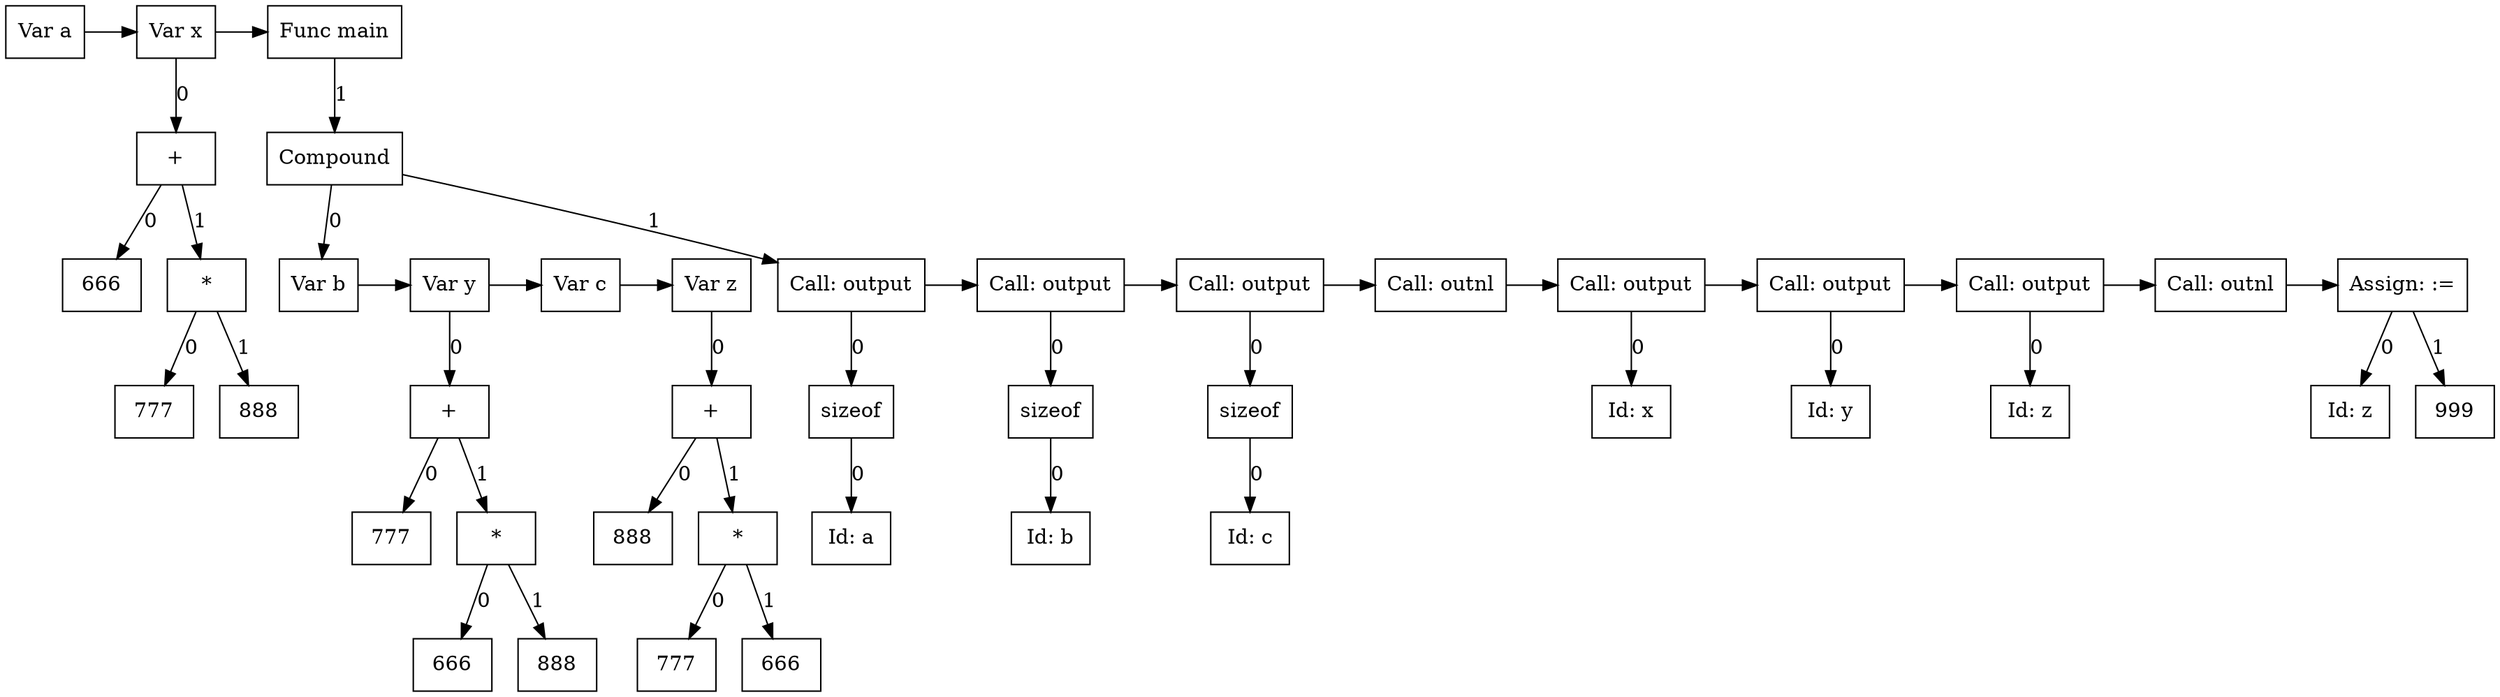 digraph G {
node0 [label="Var a"; shape=box];
subgraph SibNames_0 {
rankdir="LR"; rank="same";
node0 [label="Var a"; shape=box];
node1 [label="Var x"; shape=box];
node42 [label="Func main"; shape=box];
}

subgraph SibPtrs_0 {
rankdir="LR";
node0 -> node1;
node1 -> node42;
}

subgraph childNames_1 {
rankdir="LR"; rank="same"; ordering=out
node6 [label="+"; shape=box];
}

subgraph childPtrs_1 {
rankdir="TB";
node1 -> node6 [label="0"];
}

subgraph childNames_6 {
rankdir="LR"; rank="same"; ordering=out
node2 [label="666"; shape=box];
node5 [label="*"; shape=box];
}

subgraph childPtrs_6 {
rankdir="TB";
node6 -> node2 [label="0"];
node6 -> node5 [label="1"];
}

subgraph childNames_5 {
rankdir="LR"; rank="same"; ordering=out
node3 [label="777"; shape=box];
node4 [label="888"; shape=box];
}

subgraph childPtrs_5 {
rankdir="TB";
node5 -> node3 [label="0"];
node5 -> node4 [label="1"];
}

subgraph childNames_42 {
rankdir="LR"; rank="same"; ordering=out
node41 [label="Compound"; shape=box];
}

subgraph childPtrs_42 {
rankdir="TB";
node42 -> node41 [label="1"];
}

subgraph childNames_41 {
rankdir="LR"; rank="same"; ordering=out
node7 [label="Var b"; shape=box];
node23 [label="Call: output"; shape=box];
}

subgraph childPtrs_41 {
rankdir="TB";
node41 -> node7 [label="0"];
node41 -> node23 [label="1"];
}

subgraph SibNames_7 {
rankdir="LR"; rank="same";
node7 [label="Var b"; shape=box];
node8 [label="Var y"; shape=box];
node14 [label="Var c"; shape=box];
node15 [label="Var z"; shape=box];
}

subgraph SibPtrs_7 {
rankdir="LR";
node7 -> node8;
node8 -> node14;
node14 -> node15;
}

subgraph childNames_8 {
rankdir="LR"; rank="same"; ordering=out
node13 [label="+"; shape=box];
}

subgraph childPtrs_8 {
rankdir="TB";
node8 -> node13 [label="0"];
}

subgraph childNames_13 {
rankdir="LR"; rank="same"; ordering=out
node9 [label="777"; shape=box];
node12 [label="*"; shape=box];
}

subgraph childPtrs_13 {
rankdir="TB";
node13 -> node9 [label="0"];
node13 -> node12 [label="1"];
}

subgraph childNames_12 {
rankdir="LR"; rank="same"; ordering=out
node10 [label="666"; shape=box];
node11 [label="888"; shape=box];
}

subgraph childPtrs_12 {
rankdir="TB";
node12 -> node10 [label="0"];
node12 -> node11 [label="1"];
}

subgraph childNames_15 {
rankdir="LR"; rank="same"; ordering=out
node20 [label="+"; shape=box];
}

subgraph childPtrs_15 {
rankdir="TB";
node15 -> node20 [label="0"];
}

subgraph childNames_20 {
rankdir="LR"; rank="same"; ordering=out
node16 [label="888"; shape=box];
node19 [label="*"; shape=box];
}

subgraph childPtrs_20 {
rankdir="TB";
node20 -> node16 [label="0"];
node20 -> node19 [label="1"];
}

subgraph childNames_19 {
rankdir="LR"; rank="same"; ordering=out
node17 [label="777"; shape=box];
node18 [label="666"; shape=box];
}

subgraph childPtrs_19 {
rankdir="TB";
node19 -> node17 [label="0"];
node19 -> node18 [label="1"];
}

subgraph childNames_23 {
rankdir="LR"; rank="same"; ordering=out
node22 [label="sizeof"; shape=box];
}

subgraph childPtrs_23 {
rankdir="TB";
node23 -> node22 [label="0"];
}

subgraph childNames_22 {
rankdir="LR"; rank="same"; ordering=out
node21 [label="Id: a"; shape=box];
}

subgraph childPtrs_22 {
rankdir="TB";
node22 -> node21 [label="0"];
}

subgraph SibNames_23 {
rankdir="LR"; rank="same";
node23 [label="Call: output"; shape=box];
node26 [label="Call: output"; shape=box];
node29 [label="Call: output"; shape=box];
node30 [label="Call: outnl"; shape=box];
node32 [label="Call: output"; shape=box];
node34 [label="Call: output"; shape=box];
node36 [label="Call: output"; shape=box];
node37 [label="Call: outnl"; shape=box];
node40 [label="Assign: :="; shape=box];
}

subgraph SibPtrs_23 {
rankdir="LR";
node23 -> node26;
node26 -> node29;
node29 -> node30;
node30 -> node32;
node32 -> node34;
node34 -> node36;
node36 -> node37;
node37 -> node40;
}

subgraph childNames_26 {
rankdir="LR"; rank="same"; ordering=out
node25 [label="sizeof"; shape=box];
}

subgraph childPtrs_26 {
rankdir="TB";
node26 -> node25 [label="0"];
}

subgraph childNames_25 {
rankdir="LR"; rank="same"; ordering=out
node24 [label="Id: b"; shape=box];
}

subgraph childPtrs_25 {
rankdir="TB";
node25 -> node24 [label="0"];
}

subgraph childNames_29 {
rankdir="LR"; rank="same"; ordering=out
node28 [label="sizeof"; shape=box];
}

subgraph childPtrs_29 {
rankdir="TB";
node29 -> node28 [label="0"];
}

subgraph childNames_28 {
rankdir="LR"; rank="same"; ordering=out
node27 [label="Id: c"; shape=box];
}

subgraph childPtrs_28 {
rankdir="TB";
node28 -> node27 [label="0"];
}

subgraph childNames_32 {
rankdir="LR"; rank="same"; ordering=out
node31 [label="Id: x"; shape=box];
}

subgraph childPtrs_32 {
rankdir="TB";
node32 -> node31 [label="0"];
}

subgraph childNames_34 {
rankdir="LR"; rank="same"; ordering=out
node33 [label="Id: y"; shape=box];
}

subgraph childPtrs_34 {
rankdir="TB";
node34 -> node33 [label="0"];
}

subgraph childNames_36 {
rankdir="LR"; rank="same"; ordering=out
node35 [label="Id: z"; shape=box];
}

subgraph childPtrs_36 {
rankdir="TB";
node36 -> node35 [label="0"];
}

subgraph childNames_40 {
rankdir="LR"; rank="same"; ordering=out
node38 [label="Id: z"; shape=box];
node39 [label="999"; shape=box];
}

subgraph childPtrs_40 {
rankdir="TB";
node40 -> node38 [label="0"];
node40 -> node39 [label="1"];
}

}
